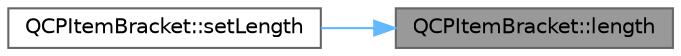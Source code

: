 digraph "QCPItemBracket::length"
{
 // LATEX_PDF_SIZE
  bgcolor="transparent";
  edge [fontname=Helvetica,fontsize=10,labelfontname=Helvetica,labelfontsize=10];
  node [fontname=Helvetica,fontsize=10,shape=box,height=0.2,width=0.4];
  rankdir="RL";
  Node1 [label="QCPItemBracket::length",height=0.2,width=0.4,color="gray40", fillcolor="grey60", style="filled", fontcolor="black",tooltip=" "];
  Node1 -> Node2 [dir="back",color="steelblue1",style="solid"];
  Node2 [label="QCPItemBracket::setLength",height=0.2,width=0.4,color="grey40", fillcolor="white", style="filled",URL="$class_q_c_p_item_bracket.html#ac7cfc3da7da9b5c5ac5dfbe4f0351b2a",tooltip=" "];
}

